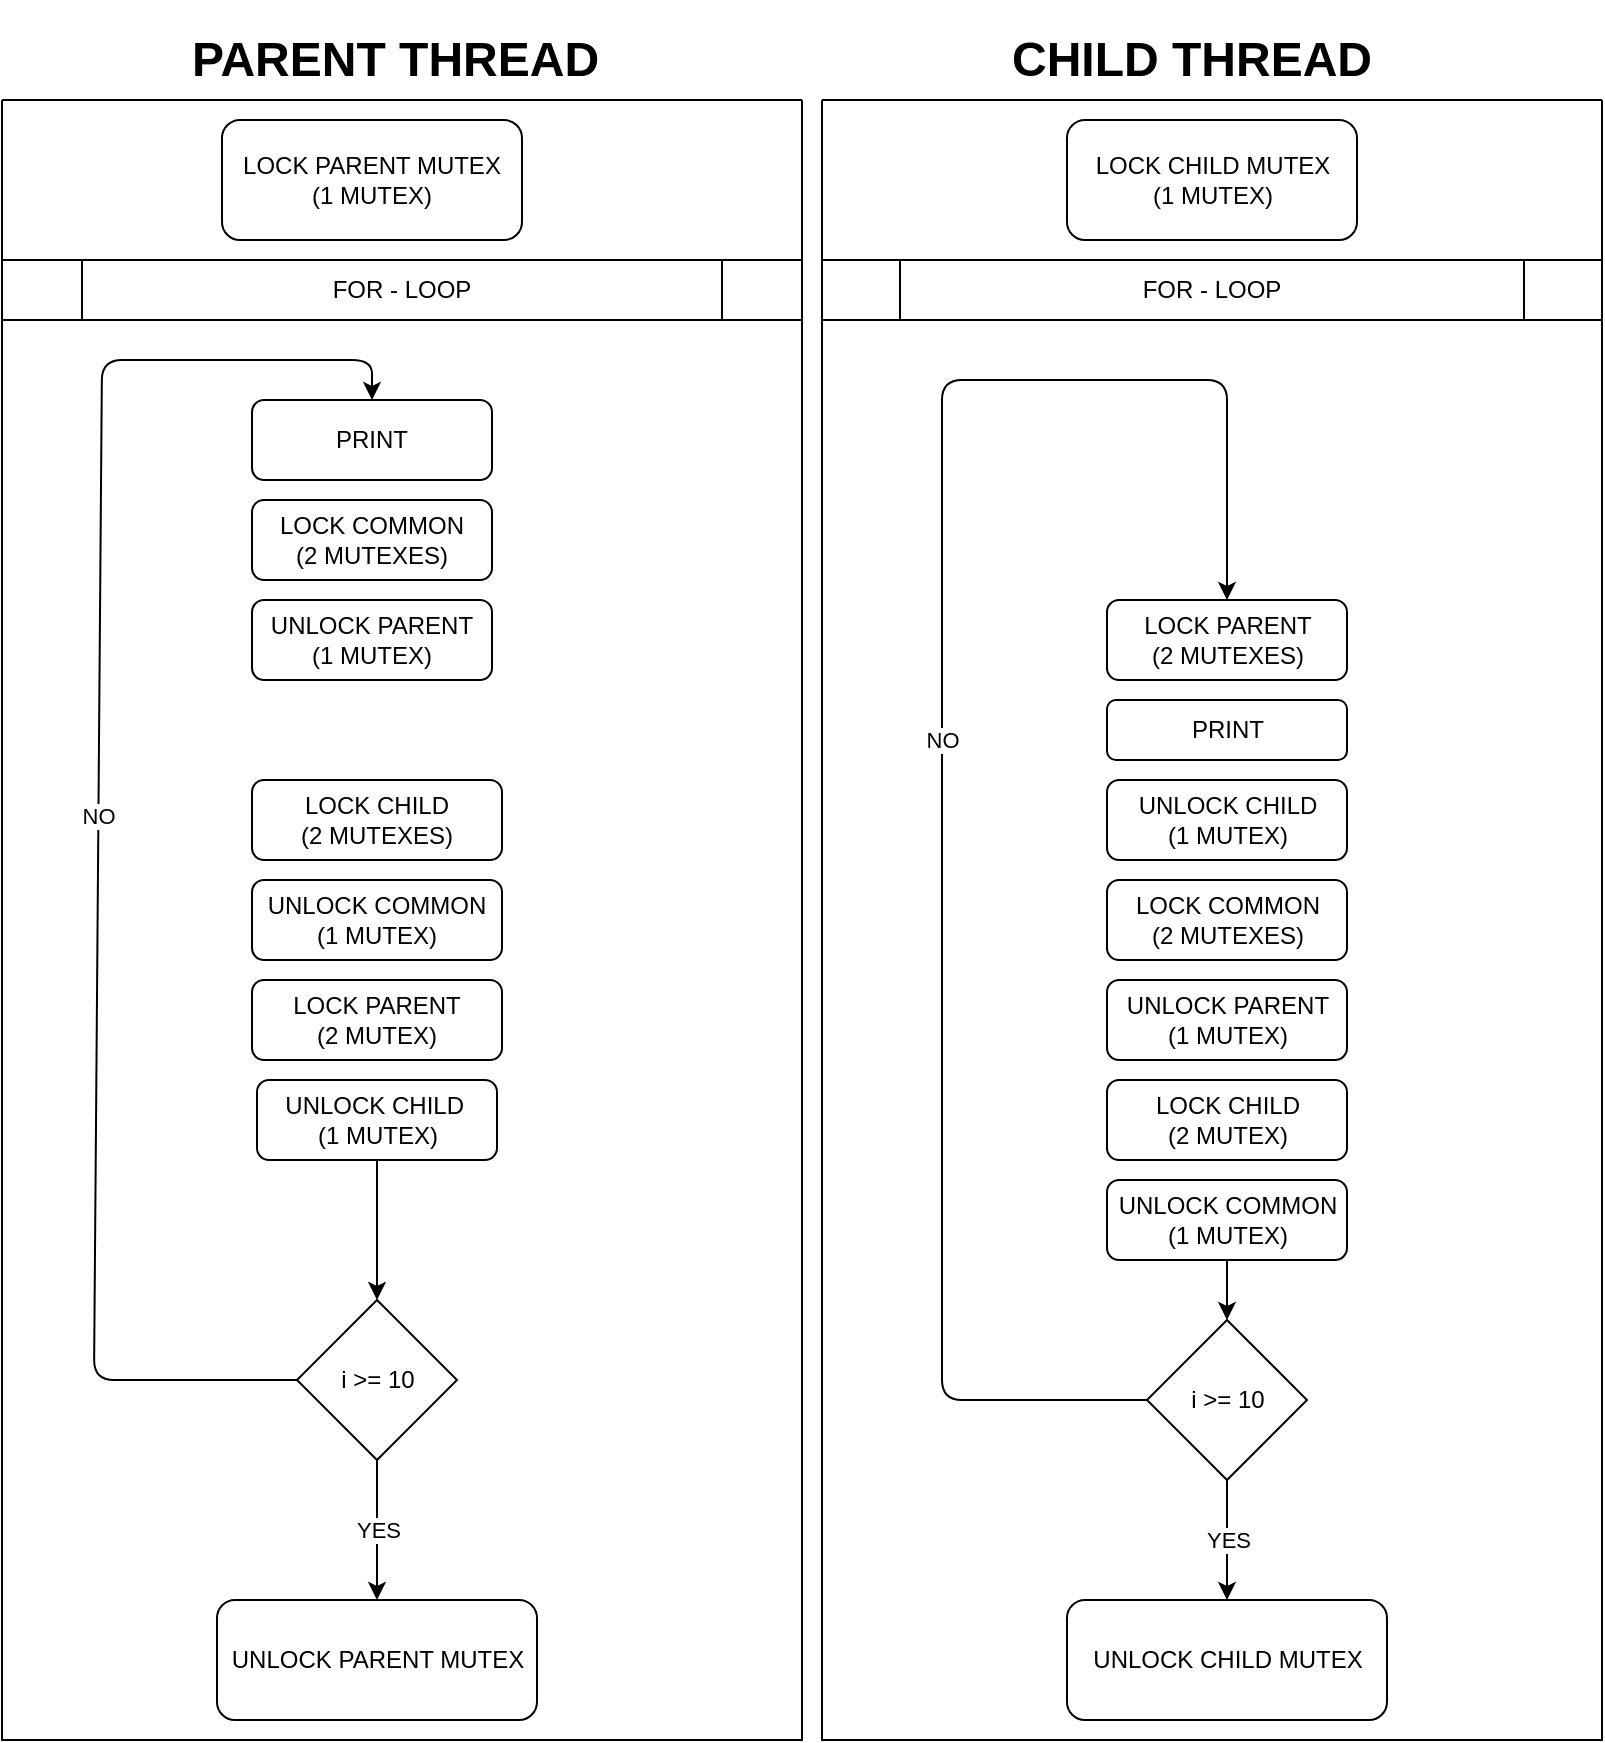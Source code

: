 <mxfile version="15.1.3" type="device"><diagram id="C5RBs43oDa-KdzZeNtuy" name="Page-1"><mxGraphModel dx="1542" dy="1883" grid="1" gridSize="10" guides="1" tooltips="1" connect="1" arrows="1" fold="1" page="1" pageScale="1" pageWidth="827" pageHeight="1169" math="0" shadow="0"><root><mxCell id="WIyWlLk6GJQsqaUBKTNV-0"/><mxCell id="WIyWlLk6GJQsqaUBKTNV-1" parent="WIyWlLk6GJQsqaUBKTNV-0"/><mxCell id="QGudlL-6LCX-wmxjqSY1-0" value="" style="swimlane;startSize=0;" vertex="1" parent="WIyWlLk6GJQsqaUBKTNV-1"><mxGeometry x="20" y="30" width="400" height="820" as="geometry"><mxRectangle x="120" y="70" width="50" height="40" as="alternateBounds"/></mxGeometry></mxCell><mxCell id="QGudlL-6LCX-wmxjqSY1-5" value="LOCK PARENT MUTEX&lt;br&gt;(1 MUTEX)" style="rounded=1;whiteSpace=wrap;html=1;" vertex="1" parent="QGudlL-6LCX-wmxjqSY1-0"><mxGeometry x="110" y="10" width="150" height="60" as="geometry"/></mxCell><mxCell id="QGudlL-6LCX-wmxjqSY1-7" value="PRINT" style="rounded=1;whiteSpace=wrap;html=1;" vertex="1" parent="QGudlL-6LCX-wmxjqSY1-0"><mxGeometry x="125" y="150" width="120" height="40" as="geometry"/></mxCell><mxCell id="QGudlL-6LCX-wmxjqSY1-8" value="UNLOCK CHILD&amp;nbsp;&lt;br&gt;(1 MUTEX)" style="rounded=1;whiteSpace=wrap;html=1;" vertex="1" parent="QGudlL-6LCX-wmxjqSY1-0"><mxGeometry x="127.5" y="490" width="120" height="40" as="geometry"/></mxCell><mxCell id="QGudlL-6LCX-wmxjqSY1-10" value="i &amp;gt;= 10" style="rhombus;whiteSpace=wrap;html=1;" vertex="1" parent="QGudlL-6LCX-wmxjqSY1-0"><mxGeometry x="147.5" y="600" width="80" height="80" as="geometry"/></mxCell><mxCell id="QGudlL-6LCX-wmxjqSY1-15" value="UNLOCK PARENT MUTEX" style="rounded=1;whiteSpace=wrap;html=1;" vertex="1" parent="QGudlL-6LCX-wmxjqSY1-0"><mxGeometry x="107.5" y="750" width="160" height="60" as="geometry"/></mxCell><mxCell id="QGudlL-6LCX-wmxjqSY1-11" value="" style="endArrow=classic;html=1;exitX=0.5;exitY=1;exitDx=0;exitDy=0;" edge="1" parent="QGudlL-6LCX-wmxjqSY1-0" source="QGudlL-6LCX-wmxjqSY1-10" target="QGudlL-6LCX-wmxjqSY1-15"><mxGeometry relative="1" as="geometry"><mxPoint x="160" y="580" as="sourcePoint"/><mxPoint x="260" y="580" as="targetPoint"/></mxGeometry></mxCell><mxCell id="QGudlL-6LCX-wmxjqSY1-12" value="YES" style="edgeLabel;resizable=0;html=1;align=center;verticalAlign=middle;" connectable="0" vertex="1" parent="QGudlL-6LCX-wmxjqSY1-11"><mxGeometry relative="1" as="geometry"/></mxCell><mxCell id="QGudlL-6LCX-wmxjqSY1-13" value="" style="endArrow=classic;html=1;exitX=0;exitY=0.5;exitDx=0;exitDy=0;entryX=0.5;entryY=0;entryDx=0;entryDy=0;" edge="1" parent="QGudlL-6LCX-wmxjqSY1-0" source="QGudlL-6LCX-wmxjqSY1-10" target="QGudlL-6LCX-wmxjqSY1-7"><mxGeometry relative="1" as="geometry"><mxPoint x="70" y="520" as="sourcePoint"/><mxPoint x="170" y="520" as="targetPoint"/><Array as="points"><mxPoint x="46" y="640"/><mxPoint x="50" y="130"/><mxPoint x="185" y="130"/></Array></mxGeometry></mxCell><mxCell id="QGudlL-6LCX-wmxjqSY1-14" value="NO" style="edgeLabel;resizable=0;html=1;align=center;verticalAlign=middle;" connectable="0" vertex="1" parent="QGudlL-6LCX-wmxjqSY1-13"><mxGeometry relative="1" as="geometry"/></mxCell><mxCell id="QGudlL-6LCX-wmxjqSY1-24" value="LOCK COMMON&lt;br&gt;(2 MUTEXES)" style="rounded=1;whiteSpace=wrap;html=1;" vertex="1" parent="QGudlL-6LCX-wmxjqSY1-0"><mxGeometry x="125" y="200" width="120" height="40" as="geometry"/></mxCell><mxCell id="QGudlL-6LCX-wmxjqSY1-25" value="UNLOCK PARENT&lt;br&gt;(1 MUTEX)" style="rounded=1;whiteSpace=wrap;html=1;" vertex="1" parent="QGudlL-6LCX-wmxjqSY1-0"><mxGeometry x="125" y="250" width="120" height="40" as="geometry"/></mxCell><mxCell id="QGudlL-6LCX-wmxjqSY1-28" value="LOCK CHILD&lt;br&gt;(2 MUTEXES)" style="rounded=1;whiteSpace=wrap;html=1;" vertex="1" parent="QGudlL-6LCX-wmxjqSY1-0"><mxGeometry x="125" y="340" width="125" height="40" as="geometry"/></mxCell><mxCell id="QGudlL-6LCX-wmxjqSY1-29" value="UNLOCK COMMON&lt;br&gt;(1 MUTEX)" style="rounded=1;whiteSpace=wrap;html=1;" vertex="1" parent="QGudlL-6LCX-wmxjqSY1-0"><mxGeometry x="125" y="390" width="125" height="40" as="geometry"/></mxCell><mxCell id="QGudlL-6LCX-wmxjqSY1-32" value="LOCK PARENT&lt;br&gt;(2 MUTEX)" style="rounded=1;whiteSpace=wrap;html=1;" vertex="1" parent="QGudlL-6LCX-wmxjqSY1-0"><mxGeometry x="125" y="440" width="125" height="40" as="geometry"/></mxCell><mxCell id="QGudlL-6LCX-wmxjqSY1-40" value="FOR - LOOP" style="shape=process;whiteSpace=wrap;html=1;backgroundOutline=1;" vertex="1" parent="QGudlL-6LCX-wmxjqSY1-0"><mxGeometry y="80" width="400" height="30" as="geometry"/></mxCell><mxCell id="QGudlL-6LCX-wmxjqSY1-42" value="" style="endArrow=classic;html=1;exitX=0.5;exitY=1;exitDx=0;exitDy=0;entryX=0.5;entryY=0;entryDx=0;entryDy=0;" edge="1" parent="QGudlL-6LCX-wmxjqSY1-0" source="QGudlL-6LCX-wmxjqSY1-8" target="QGudlL-6LCX-wmxjqSY1-10"><mxGeometry width="50" height="50" relative="1" as="geometry"><mxPoint x="640" y="550" as="sourcePoint"/><mxPoint x="188" y="590" as="targetPoint"/></mxGeometry></mxCell><mxCell id="QGudlL-6LCX-wmxjqSY1-1" value="" style="swimlane;startSize=0;" vertex="1" parent="WIyWlLk6GJQsqaUBKTNV-1"><mxGeometry x="430" y="30" width="390" height="820" as="geometry"/></mxCell><mxCell id="QGudlL-6LCX-wmxjqSY1-6" value="LOCK CHILD MUTEX&lt;br&gt;(1 MUTEX)" style="rounded=1;whiteSpace=wrap;html=1;" vertex="1" parent="QGudlL-6LCX-wmxjqSY1-1"><mxGeometry x="122.5" y="10" width="145" height="60" as="geometry"/></mxCell><mxCell id="QGudlL-6LCX-wmxjqSY1-16" value="LOCK PARENT&lt;br&gt;(2 MUTEXES)" style="rounded=1;whiteSpace=wrap;html=1;" vertex="1" parent="QGudlL-6LCX-wmxjqSY1-1"><mxGeometry x="142.5" y="250" width="120" height="40" as="geometry"/></mxCell><mxCell id="QGudlL-6LCX-wmxjqSY1-17" value="UNLOCK PARENT&lt;br&gt;(1 MUTEX)" style="rounded=1;whiteSpace=wrap;html=1;" vertex="1" parent="QGudlL-6LCX-wmxjqSY1-1"><mxGeometry x="142.5" y="440" width="120" height="40" as="geometry"/></mxCell><mxCell id="QGudlL-6LCX-wmxjqSY1-18" value="i &amp;gt;= 10" style="rhombus;whiteSpace=wrap;html=1;" vertex="1" parent="QGudlL-6LCX-wmxjqSY1-1"><mxGeometry x="162.5" y="610" width="80" height="80" as="geometry"/></mxCell><mxCell id="QGudlL-6LCX-wmxjqSY1-19" value="UNLOCK CHILD MUTEX" style="rounded=1;whiteSpace=wrap;html=1;" vertex="1" parent="QGudlL-6LCX-wmxjqSY1-1"><mxGeometry x="122.5" y="750" width="160" height="60" as="geometry"/></mxCell><mxCell id="QGudlL-6LCX-wmxjqSY1-20" value="" style="endArrow=classic;html=1;exitX=0.5;exitY=1;exitDx=0;exitDy=0;" edge="1" parent="QGudlL-6LCX-wmxjqSY1-1" source="QGudlL-6LCX-wmxjqSY1-18" target="QGudlL-6LCX-wmxjqSY1-19"><mxGeometry relative="1" as="geometry"><mxPoint x="147.5" y="530" as="sourcePoint"/><mxPoint x="247.5" y="530" as="targetPoint"/></mxGeometry></mxCell><mxCell id="QGudlL-6LCX-wmxjqSY1-21" value="YES" style="edgeLabel;resizable=0;html=1;align=center;verticalAlign=middle;" connectable="0" vertex="1" parent="QGudlL-6LCX-wmxjqSY1-20"><mxGeometry relative="1" as="geometry"/></mxCell><mxCell id="QGudlL-6LCX-wmxjqSY1-22" value="" style="endArrow=classic;html=1;exitX=0;exitY=0.5;exitDx=0;exitDy=0;entryX=0.5;entryY=0;entryDx=0;entryDy=0;" edge="1" parent="QGudlL-6LCX-wmxjqSY1-1" source="QGudlL-6LCX-wmxjqSY1-18" target="QGudlL-6LCX-wmxjqSY1-16"><mxGeometry relative="1" as="geometry"><mxPoint x="57.5" y="470" as="sourcePoint"/><mxPoint x="157.5" y="470" as="targetPoint"/><Array as="points"><mxPoint x="60" y="650"/><mxPoint x="60" y="140"/><mxPoint x="202.5" y="140"/></Array></mxGeometry></mxCell><mxCell id="QGudlL-6LCX-wmxjqSY1-23" value="NO" style="edgeLabel;resizable=0;html=1;align=center;verticalAlign=middle;" connectable="0" vertex="1" parent="QGudlL-6LCX-wmxjqSY1-22"><mxGeometry relative="1" as="geometry"/></mxCell><mxCell id="QGudlL-6LCX-wmxjqSY1-26" value="PRINT" style="rounded=1;whiteSpace=wrap;html=1;" vertex="1" parent="QGudlL-6LCX-wmxjqSY1-1"><mxGeometry x="142.5" y="300" width="120" height="30" as="geometry"/></mxCell><mxCell id="QGudlL-6LCX-wmxjqSY1-27" value="UNLOCK CHILD&lt;br&gt;(1 MUTEX)" style="rounded=1;whiteSpace=wrap;html=1;" vertex="1" parent="QGudlL-6LCX-wmxjqSY1-1"><mxGeometry x="142.5" y="340" width="120" height="40" as="geometry"/></mxCell><mxCell id="QGudlL-6LCX-wmxjqSY1-30" value="LOCK COMMON&lt;br&gt;(2 MUTEXES)" style="rounded=1;whiteSpace=wrap;html=1;" vertex="1" parent="QGudlL-6LCX-wmxjqSY1-1"><mxGeometry x="142.5" y="390" width="120" height="40" as="geometry"/></mxCell><mxCell id="QGudlL-6LCX-wmxjqSY1-33" value="LOCK CHILD&lt;br&gt;(2 MUTEX)" style="rounded=1;whiteSpace=wrap;html=1;" vertex="1" parent="QGudlL-6LCX-wmxjqSY1-1"><mxGeometry x="142.5" y="490" width="120" height="40" as="geometry"/></mxCell><mxCell id="QGudlL-6LCX-wmxjqSY1-35" value="UNLOCK COMMON&lt;br&gt;(1 MUTEX)" style="rounded=1;whiteSpace=wrap;html=1;" vertex="1" parent="QGudlL-6LCX-wmxjqSY1-1"><mxGeometry x="142.5" y="540" width="120" height="40" as="geometry"/></mxCell><mxCell id="QGudlL-6LCX-wmxjqSY1-39" value="FOR - LOOP" style="shape=process;whiteSpace=wrap;html=1;backgroundOutline=1;" vertex="1" parent="QGudlL-6LCX-wmxjqSY1-1"><mxGeometry y="80" width="390" height="30" as="geometry"/></mxCell><mxCell id="QGudlL-6LCX-wmxjqSY1-41" value="" style="endArrow=classic;html=1;exitX=0.5;exitY=1;exitDx=0;exitDy=0;" edge="1" parent="QGudlL-6LCX-wmxjqSY1-1" source="QGudlL-6LCX-wmxjqSY1-35" target="QGudlL-6LCX-wmxjqSY1-18"><mxGeometry width="50" height="50" relative="1" as="geometry"><mxPoint x="230" y="550" as="sourcePoint"/><mxPoint x="280" y="500" as="targetPoint"/></mxGeometry></mxCell><mxCell id="QGudlL-6LCX-wmxjqSY1-2" value="&lt;h1&gt;PARENT THREAD&lt;/h1&gt;" style="text;html=1;strokeColor=none;fillColor=none;spacing=5;spacingTop=-20;whiteSpace=wrap;overflow=hidden;rounded=0;" vertex="1" parent="WIyWlLk6GJQsqaUBKTNV-1"><mxGeometry x="110" y="-10" width="215" height="40" as="geometry"/></mxCell><mxCell id="QGudlL-6LCX-wmxjqSY1-4" value="&lt;h1&gt;CHILD THREAD&lt;/h1&gt;" style="text;html=1;strokeColor=none;fillColor=none;spacing=5;spacingTop=-20;whiteSpace=wrap;overflow=hidden;rounded=0;" vertex="1" parent="WIyWlLk6GJQsqaUBKTNV-1"><mxGeometry x="520" y="-10" width="190" height="40" as="geometry"/></mxCell></root></mxGraphModel></diagram></mxfile>